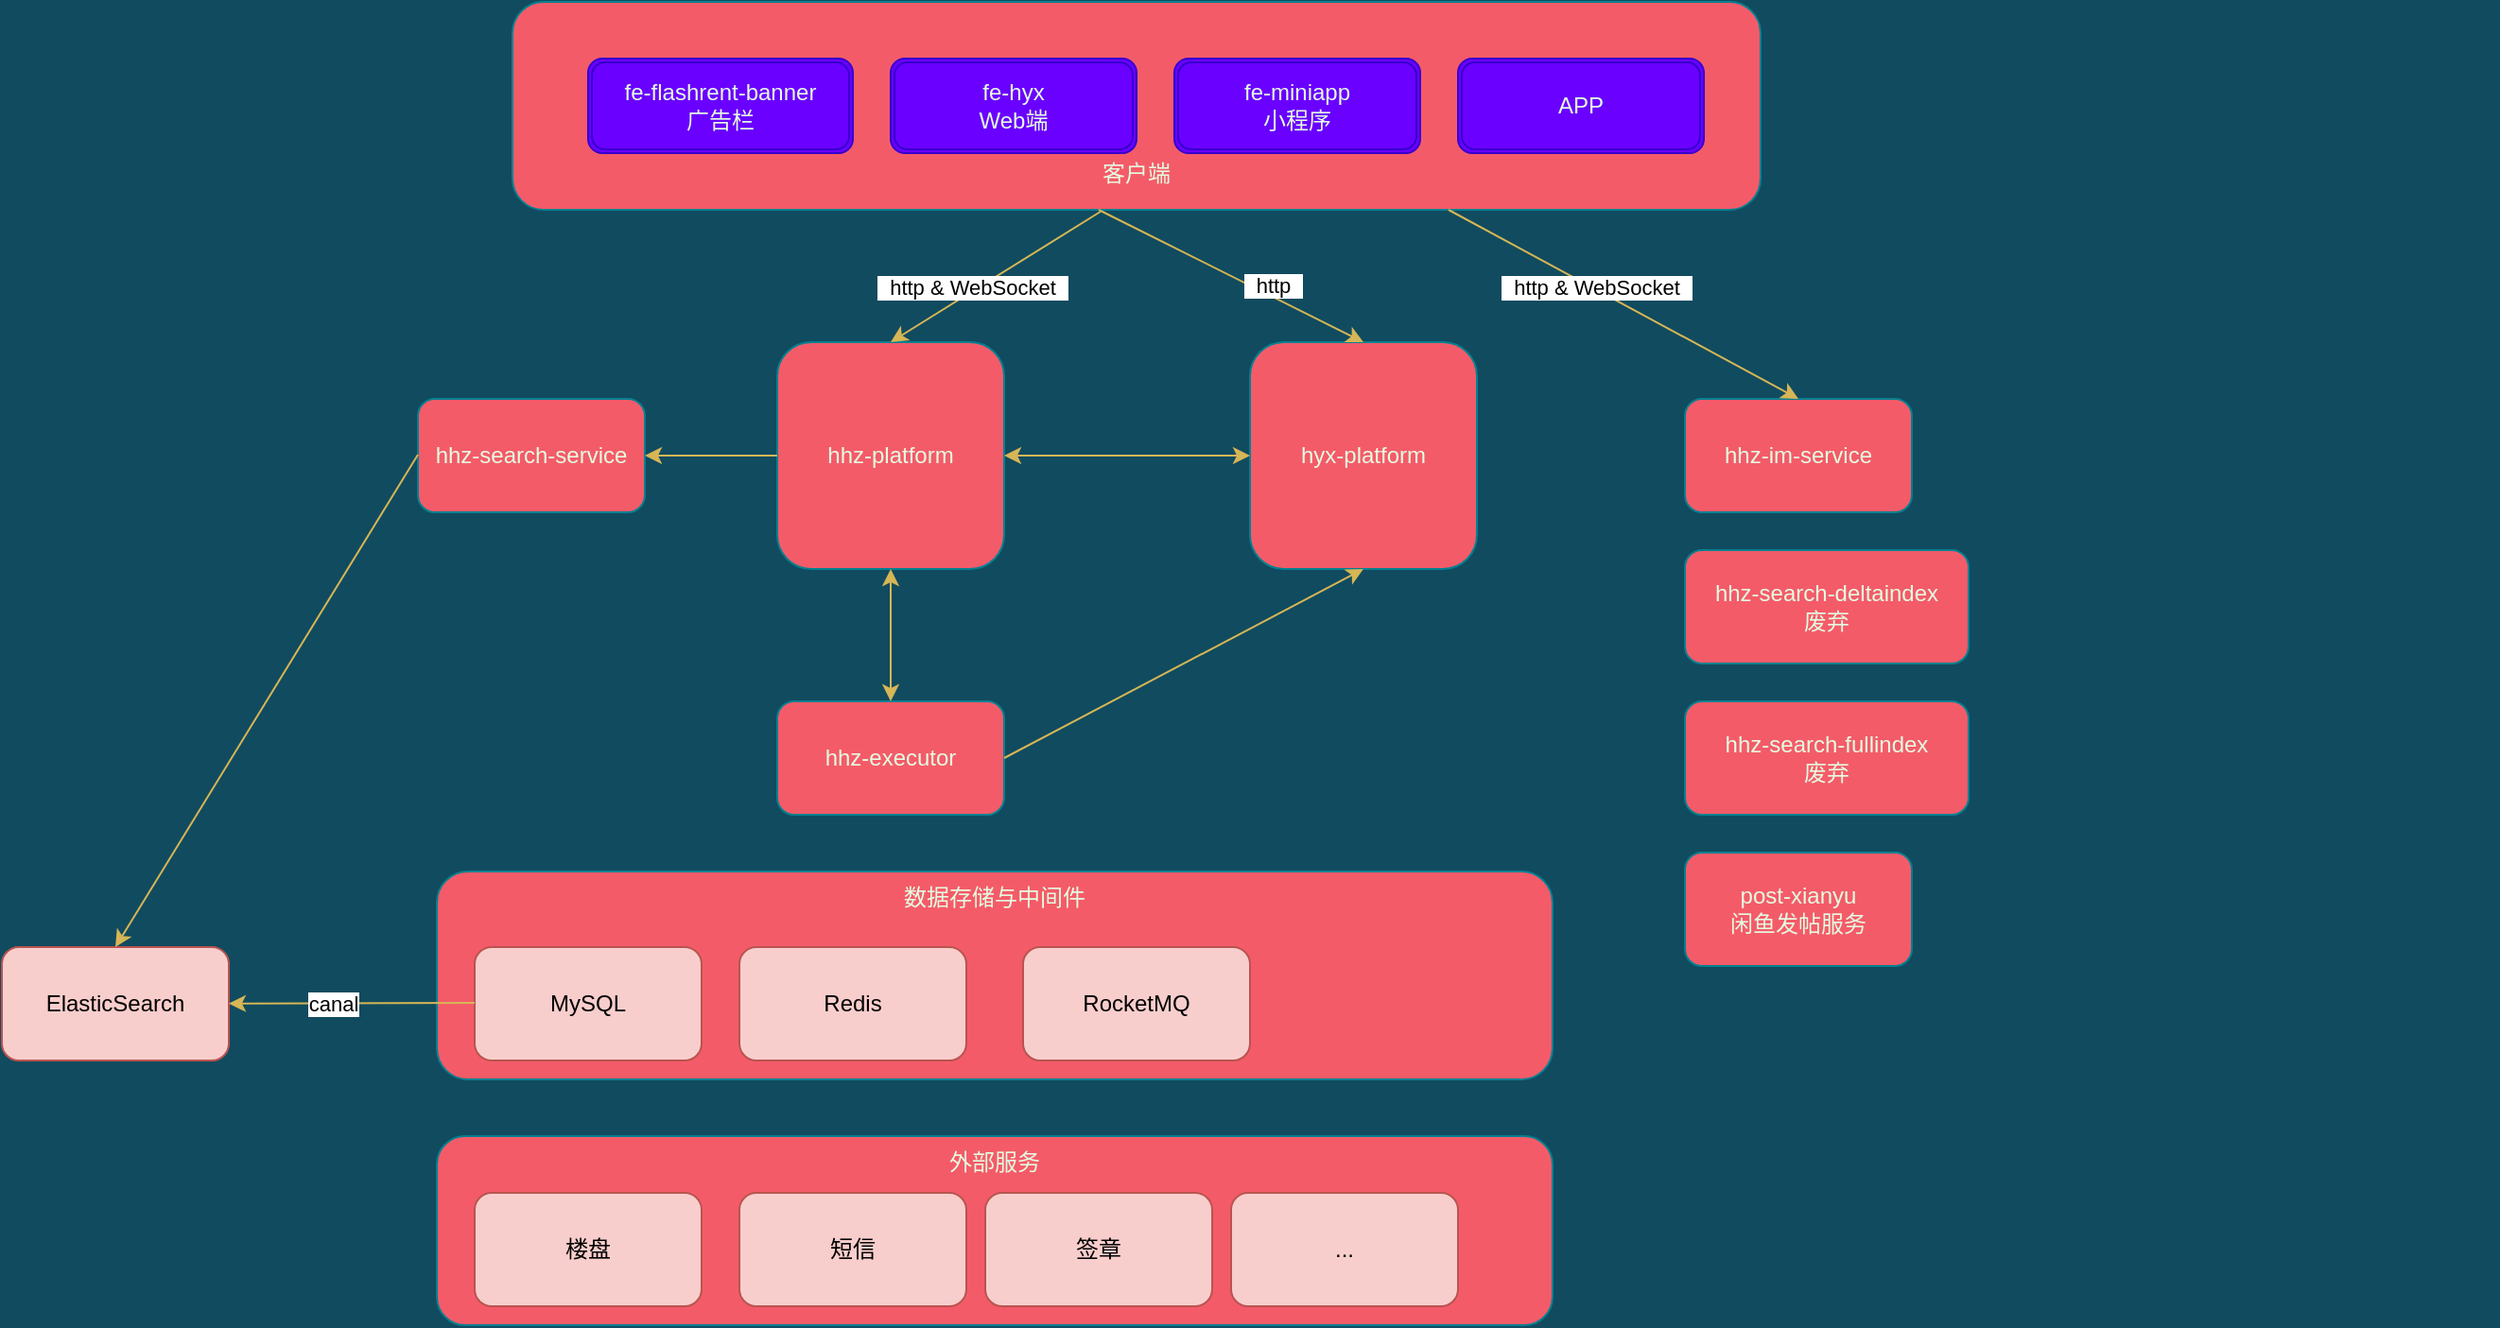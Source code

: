 <mxfile version="14.5.3" type="github">
  <diagram id="gFzbcCgfVnX1gv_KgOCA" name="Page-1">
    <mxGraphModel dx="1666" dy="771" grid="1" gridSize="10" guides="1" tooltips="1" connect="1" arrows="1" fold="1" page="1" pageScale="1" pageWidth="3300" pageHeight="4681" background="#114B5F" math="0" shadow="0">
      <root>
        <mxCell id="0" />
        <mxCell id="1" parent="0" />
        <mxCell id="__iD03UM-kbbcVY5Mj3p-1" value="hhz-platform" style="rounded=1;whiteSpace=wrap;html=1;sketch=0;strokeColor=#028090;fillColor=#F45B69;fontColor=#E4FDE1;" parent="1" vertex="1">
          <mxGeometry x="510" y="270" width="120" height="120" as="geometry" />
        </mxCell>
        <mxCell id="__iD03UM-kbbcVY5Mj3p-2" value="hyx-platform" style="rounded=1;whiteSpace=wrap;html=1;sketch=0;strokeColor=#028090;fillColor=#F45B69;fontColor=#E4FDE1;" parent="1" vertex="1">
          <mxGeometry x="760" y="270" width="120" height="120" as="geometry" />
        </mxCell>
        <mxCell id="__iD03UM-kbbcVY5Mj3p-3" value="hhz-executor" style="rounded=1;whiteSpace=wrap;html=1;sketch=0;strokeColor=#028090;fillColor=#F45B69;fontColor=#E4FDE1;" parent="1" vertex="1">
          <mxGeometry x="510" y="460" width="120" height="60" as="geometry" />
        </mxCell>
        <mxCell id="__iD03UM-kbbcVY5Mj3p-4" value="hhz-im-service" style="rounded=1;whiteSpace=wrap;html=1;sketch=0;strokeColor=#028090;fillColor=#F45B69;fontColor=#E4FDE1;" parent="1" vertex="1">
          <mxGeometry x="990" y="300" width="120" height="60" as="geometry" />
        </mxCell>
        <mxCell id="__iD03UM-kbbcVY5Mj3p-5" value="hhz-search-fullindex&lt;br&gt;废弃" style="rounded=1;whiteSpace=wrap;html=1;sketch=0;strokeColor=#028090;fillColor=#F45B69;fontColor=#E4FDE1;" parent="1" vertex="1">
          <mxGeometry x="990" y="460" width="150" height="60" as="geometry" />
        </mxCell>
        <mxCell id="__iD03UM-kbbcVY5Mj3p-6" value="hhz-search-deltaindex&lt;br&gt;废弃" style="rounded=1;whiteSpace=wrap;html=1;sketch=0;strokeColor=#028090;fillColor=#F45B69;fontColor=#E4FDE1;" parent="1" vertex="1">
          <mxGeometry x="990" y="380" width="150" height="60" as="geometry" />
        </mxCell>
        <mxCell id="__iD03UM-kbbcVY5Mj3p-7" value="hhz-search-service" style="rounded=1;whiteSpace=wrap;html=1;sketch=0;strokeColor=#028090;fillColor=#F45B69;fontColor=#E4FDE1;" parent="1" vertex="1">
          <mxGeometry x="320" y="300" width="120" height="60" as="geometry" />
        </mxCell>
        <mxCell id="__iD03UM-kbbcVY5Mj3p-8" value="post-xianyu&lt;br&gt;闲鱼发帖服务" style="rounded=1;whiteSpace=wrap;html=1;sketch=0;strokeColor=#028090;fillColor=#F45B69;fontColor=#E4FDE1;" parent="1" vertex="1">
          <mxGeometry x="990" y="540" width="120" height="60" as="geometry" />
        </mxCell>
        <mxCell id="__iD03UM-kbbcVY5Mj3p-9" value="&lt;br&gt;&lt;br&gt;&lt;br&gt;&lt;br&gt;&lt;br&gt;客户端" style="rounded=1;whiteSpace=wrap;html=1;sketch=0;strokeColor=#028090;fillColor=#F45B69;fontColor=#E4FDE1;" parent="1" vertex="1">
          <mxGeometry x="370" y="90" width="660" height="110" as="geometry" />
        </mxCell>
        <mxCell id="__iD03UM-kbbcVY5Mj3p-17" value="&lt;span style=&quot;color: rgb(228 , 253 , 225)&quot;&gt;fe-flashrent-banner&lt;/span&gt;&lt;br style=&quot;color: rgb(228 , 253 , 225)&quot;&gt;&lt;span style=&quot;color: rgb(228 , 253 , 225)&quot;&gt;广告栏&lt;/span&gt;" style="shape=ext;double=1;rounded=1;whiteSpace=wrap;html=1;sketch=0;fillColor=#6a00ff;strokeColor=#3700CC;fontColor=#ffffff;" parent="1" vertex="1">
          <mxGeometry x="410" y="120" width="140" height="50" as="geometry" />
        </mxCell>
        <mxCell id="__iD03UM-kbbcVY5Mj3p-18" value="&lt;span style=&quot;color: rgb(228 , 253 , 225)&quot;&gt;fe-hyx&lt;/span&gt;&lt;br style=&quot;color: rgb(228 , 253 , 225)&quot;&gt;&lt;span style=&quot;color: rgb(228 , 253 , 225)&quot;&gt;Web端&lt;/span&gt;" style="shape=ext;double=1;rounded=1;whiteSpace=wrap;html=1;sketch=0;fillColor=#6a00ff;strokeColor=#3700CC;fontColor=#ffffff;" parent="1" vertex="1">
          <mxGeometry x="570" y="120" width="130" height="50" as="geometry" />
        </mxCell>
        <mxCell id="__iD03UM-kbbcVY5Mj3p-19" value="" style="endArrow=classic;html=1;fontColor=#E4FDE1;exitX=0;exitY=0.5;exitDx=0;exitDy=0;entryX=1;entryY=0.5;entryDx=0;entryDy=0;fillColor=#fff2cc;strokeColor=#d6b656;" parent="1" source="__iD03UM-kbbcVY5Mj3p-1" target="__iD03UM-kbbcVY5Mj3p-7" edge="1">
          <mxGeometry width="50" height="50" relative="1" as="geometry">
            <mxPoint x="660" y="430" as="sourcePoint" />
            <mxPoint x="710" y="380" as="targetPoint" />
            <Array as="points" />
          </mxGeometry>
        </mxCell>
        <mxCell id="__iD03UM-kbbcVY5Mj3p-20" value="&lt;span style=&quot;color: rgb(228 , 253 , 225)&quot;&gt;fe-miniapp&lt;/span&gt;&lt;br style=&quot;color: rgb(228 , 253 , 225)&quot;&gt;&lt;span style=&quot;color: rgb(228 , 253 , 225)&quot;&gt;小程序&lt;/span&gt;" style="shape=ext;double=1;rounded=1;whiteSpace=wrap;html=1;sketch=0;fillColor=#6a00ff;strokeColor=#3700CC;fontColor=#ffffff;" parent="1" vertex="1">
          <mxGeometry x="720" y="120" width="130" height="50" as="geometry" />
        </mxCell>
        <mxCell id="__iD03UM-kbbcVY5Mj3p-21" value="" style="endArrow=classic;html=1;strokeColor=#d6b656;fillColor=#fff2cc;fontColor=#E4FDE1;entryX=0.5;entryY=0;entryDx=0;entryDy=0;exitX=0.471;exitY=1.009;exitDx=0;exitDy=0;exitPerimeter=0;" parent="1" source="__iD03UM-kbbcVY5Mj3p-9" target="__iD03UM-kbbcVY5Mj3p-1" edge="1">
          <mxGeometry width="50" height="50" relative="1" as="geometry">
            <mxPoint x="580" y="320" as="sourcePoint" />
            <mxPoint x="630" y="270" as="targetPoint" />
          </mxGeometry>
        </mxCell>
        <mxCell id="__iD03UM-kbbcVY5Mj3p-22" value="" style="endArrow=classic;html=1;strokeColor=#d6b656;fillColor=#fff2cc;fontColor=#E4FDE1;entryX=0.5;entryY=0;entryDx=0;entryDy=0;" parent="1" target="__iD03UM-kbbcVY5Mj3p-2" edge="1">
          <mxGeometry width="50" height="50" relative="1" as="geometry">
            <mxPoint x="680" y="200" as="sourcePoint" />
            <mxPoint x="700" y="270" as="targetPoint" />
          </mxGeometry>
        </mxCell>
        <mxCell id="__iD03UM-kbbcVY5Mj3p-23" value="" style="endArrow=classic;startArrow=classic;html=1;strokeColor=#d6b656;fillColor=#fff2cc;fontColor=#E4FDE1;entryX=0;entryY=0.5;entryDx=0;entryDy=0;exitX=1;exitY=0.5;exitDx=0;exitDy=0;" parent="1" source="__iD03UM-kbbcVY5Mj3p-1" target="__iD03UM-kbbcVY5Mj3p-2" edge="1">
          <mxGeometry width="50" height="50" relative="1" as="geometry">
            <mxPoint x="660" y="480" as="sourcePoint" />
            <mxPoint x="710" y="430" as="targetPoint" />
          </mxGeometry>
        </mxCell>
        <mxCell id="__iD03UM-kbbcVY5Mj3p-26" value="" style="endArrow=classic;html=1;strokeColor=#d6b656;fillColor=#fff2cc;fontColor=#E4FDE1;exitX=1;exitY=0.5;exitDx=0;exitDy=0;entryX=0.5;entryY=1;entryDx=0;entryDy=0;" parent="1" source="__iD03UM-kbbcVY5Mj3p-3" target="__iD03UM-kbbcVY5Mj3p-2" edge="1">
          <mxGeometry width="50" height="50" relative="1" as="geometry">
            <mxPoint x="660" y="470" as="sourcePoint" />
            <mxPoint x="710" y="420" as="targetPoint" />
          </mxGeometry>
        </mxCell>
        <mxCell id="__iD03UM-kbbcVY5Mj3p-31" value="&lt;font color=&quot;#000000&quot;&gt;&amp;nbsp; http &amp;amp; WebSocket&amp;nbsp;&amp;nbsp;&lt;/font&gt;" style="edgeLabel;html=1;align=center;verticalAlign=middle;resizable=0;points=[];fontColor=#E4FDE1;" parent="1" vertex="1" connectable="0">
          <mxGeometry x="1090" y="230" as="geometry">
            <mxPoint x="-477" y="11" as="offset" />
          </mxGeometry>
        </mxCell>
        <mxCell id="__iD03UM-kbbcVY5Mj3p-32" value="&lt;font color=&quot;#000000&quot;&gt;&amp;nbsp; http&amp;nbsp;&amp;nbsp;&lt;/font&gt;" style="edgeLabel;html=1;align=center;verticalAlign=middle;resizable=0;points=[];fontColor=#E4FDE1;" parent="1" vertex="1" connectable="0">
          <mxGeometry x="780" y="240" as="geometry">
            <mxPoint x="-8" as="offset" />
          </mxGeometry>
        </mxCell>
        <mxCell id="__iD03UM-kbbcVY5Mj3p-33" value="" style="endArrow=classic;html=1;strokeColor=#d6b656;fillColor=#fff2cc;fontColor=#E4FDE1;entryX=0.5;entryY=0;entryDx=0;entryDy=0;exitX=0.75;exitY=1;exitDx=0;exitDy=0;" parent="1" source="__iD03UM-kbbcVY5Mj3p-9" target="__iD03UM-kbbcVY5Mj3p-4" edge="1">
          <mxGeometry width="50" height="50" relative="1" as="geometry">
            <mxPoint x="660" y="470" as="sourcePoint" />
            <mxPoint x="710" y="420" as="targetPoint" />
          </mxGeometry>
        </mxCell>
        <mxCell id="__iD03UM-kbbcVY5Mj3p-34" value="&lt;font color=&quot;#000000&quot;&gt;&amp;nbsp; http &amp;amp; WebSocket&amp;nbsp;&amp;nbsp;&lt;/font&gt;" style="edgeLabel;html=1;align=center;verticalAlign=middle;resizable=0;points=[];fontColor=#E4FDE1;" parent="1" vertex="1" connectable="0">
          <mxGeometry x="1420" y="230" as="geometry">
            <mxPoint x="-477" y="11" as="offset" />
          </mxGeometry>
        </mxCell>
        <mxCell id="__iD03UM-kbbcVY5Mj3p-36" value="外部服务" style="rounded=1;whiteSpace=wrap;html=1;sketch=0;strokeColor=#028090;fillColor=#F45B69;fontColor=#E4FDE1;align=center;verticalAlign=top;" parent="1" vertex="1">
          <mxGeometry x="330" y="690" width="590" height="100" as="geometry" />
        </mxCell>
        <mxCell id="__iD03UM-kbbcVY5Mj3p-38" value="楼盘" style="rounded=1;whiteSpace=wrap;html=1;sketch=0;strokeColor=#b85450;fillColor=#f8cecc;align=center;" parent="1" vertex="1">
          <mxGeometry x="350" y="720" width="120" height="60" as="geometry" />
        </mxCell>
        <mxCell id="__iD03UM-kbbcVY5Mj3p-39" value="短信" style="rounded=1;whiteSpace=wrap;html=1;sketch=0;strokeColor=#b85450;fillColor=#f8cecc;align=center;" parent="1" vertex="1">
          <mxGeometry x="490" y="720" width="120" height="60" as="geometry" />
        </mxCell>
        <mxCell id="__iD03UM-kbbcVY5Mj3p-40" value="签章" style="rounded=1;whiteSpace=wrap;html=1;sketch=0;strokeColor=#b85450;fillColor=#f8cecc;align=center;" parent="1" vertex="1">
          <mxGeometry x="620" y="720" width="120" height="60" as="geometry" />
        </mxCell>
        <mxCell id="osJBwzkn9bfQyU7GrJJT-1" value="" style="endArrow=classic;startArrow=classic;html=1;strokeColor=#d6b656;fillColor=#fff2cc;fontColor=#E4FDE1;entryX=0.5;entryY=1;entryDx=0;entryDy=0;" parent="1" source="__iD03UM-kbbcVY5Mj3p-3" target="__iD03UM-kbbcVY5Mj3p-1" edge="1">
          <mxGeometry width="50" height="50" relative="1" as="geometry">
            <mxPoint x="700" y="570" as="sourcePoint" />
            <mxPoint x="750" y="520" as="targetPoint" />
          </mxGeometry>
        </mxCell>
        <mxCell id="yGt0k4WrPihJ9e2p0F4t-1" value="数据存储与中间件" style="rounded=1;whiteSpace=wrap;html=1;sketch=0;strokeColor=#028090;fillColor=#F45B69;fontColor=#E4FDE1;align=center;verticalAlign=top;" parent="1" vertex="1">
          <mxGeometry x="330" y="550" width="590" height="110" as="geometry" />
        </mxCell>
        <mxCell id="yGt0k4WrPihJ9e2p0F4t-2" value="..." style="rounded=1;whiteSpace=wrap;html=1;sketch=0;strokeColor=#b85450;fillColor=#f8cecc;align=center;" parent="1" vertex="1">
          <mxGeometry x="750" y="720" width="120" height="60" as="geometry" />
        </mxCell>
        <mxCell id="yGt0k4WrPihJ9e2p0F4t-3" value="MySQL" style="rounded=1;whiteSpace=wrap;html=1;sketch=0;strokeColor=#b85450;fillColor=#f8cecc;align=center;" parent="1" vertex="1">
          <mxGeometry x="350" y="590" width="120" height="60" as="geometry" />
        </mxCell>
        <mxCell id="yGt0k4WrPihJ9e2p0F4t-4" value="Redis" style="rounded=1;whiteSpace=wrap;html=1;sketch=0;strokeColor=#b85450;fillColor=#f8cecc;align=center;" parent="1" vertex="1">
          <mxGeometry x="490" y="590" width="120" height="60" as="geometry" />
        </mxCell>
        <mxCell id="yGt0k4WrPihJ9e2p0F4t-5" value="ElasticSearch" style="rounded=1;whiteSpace=wrap;html=1;sketch=0;strokeColor=#b85450;fillColor=#f8cecc;align=center;" parent="1" vertex="1">
          <mxGeometry x="100" y="590" width="120" height="60" as="geometry" />
        </mxCell>
        <mxCell id="yGt0k4WrPihJ9e2p0F4t-6" value="RocketMQ" style="rounded=1;whiteSpace=wrap;html=1;sketch=0;strokeColor=#b85450;fillColor=#f8cecc;align=center;" parent="1" vertex="1">
          <mxGeometry x="640" y="590" width="120" height="60" as="geometry" />
        </mxCell>
        <mxCell id="yGt0k4WrPihJ9e2p0F4t-7" value="&lt;font color=&quot;#e4fde1&quot;&gt;APP&lt;/font&gt;" style="shape=ext;double=1;rounded=1;whiteSpace=wrap;html=1;sketch=0;fillColor=#6a00ff;strokeColor=#3700CC;fontColor=#ffffff;" parent="1" vertex="1">
          <mxGeometry x="870" y="120" width="130" height="50" as="geometry" />
        </mxCell>
        <mxCell id="0mm8gJS__SF27oyrS9w5-3" value="" style="endArrow=classic;html=1;fontColor=#E4FDE1;exitX=0;exitY=0.5;exitDx=0;exitDy=0;fillColor=#fff2cc;strokeColor=#d6b656;" edge="1" parent="1" target="yGt0k4WrPihJ9e2p0F4t-5">
          <mxGeometry width="50" height="50" relative="1" as="geometry">
            <mxPoint x="350" y="619.5" as="sourcePoint" />
            <mxPoint x="280" y="619.5" as="targetPoint" />
            <Array as="points" />
          </mxGeometry>
        </mxCell>
        <mxCell id="0mm8gJS__SF27oyrS9w5-4" value="canal" style="edgeLabel;html=1;align=center;verticalAlign=middle;resizable=0;points=[];" vertex="1" connectable="0" parent="0mm8gJS__SF27oyrS9w5-3">
          <mxGeometry x="0.154" relative="1" as="geometry">
            <mxPoint as="offset" />
          </mxGeometry>
        </mxCell>
        <mxCell id="0mm8gJS__SF27oyrS9w5-7" value="" style="endArrow=classic;html=1;fontColor=#E4FDE1;exitX=0;exitY=0.5;exitDx=0;exitDy=0;entryX=0.5;entryY=0;entryDx=0;entryDy=0;fillColor=#fff2cc;strokeColor=#d6b656;" edge="1" parent="1" target="yGt0k4WrPihJ9e2p0F4t-5">
          <mxGeometry width="50" height="50" relative="1" as="geometry">
            <mxPoint x="320" y="329.5" as="sourcePoint" />
            <mxPoint x="250" y="329.5" as="targetPoint" />
            <Array as="points" />
          </mxGeometry>
        </mxCell>
      </root>
    </mxGraphModel>
  </diagram>
</mxfile>
